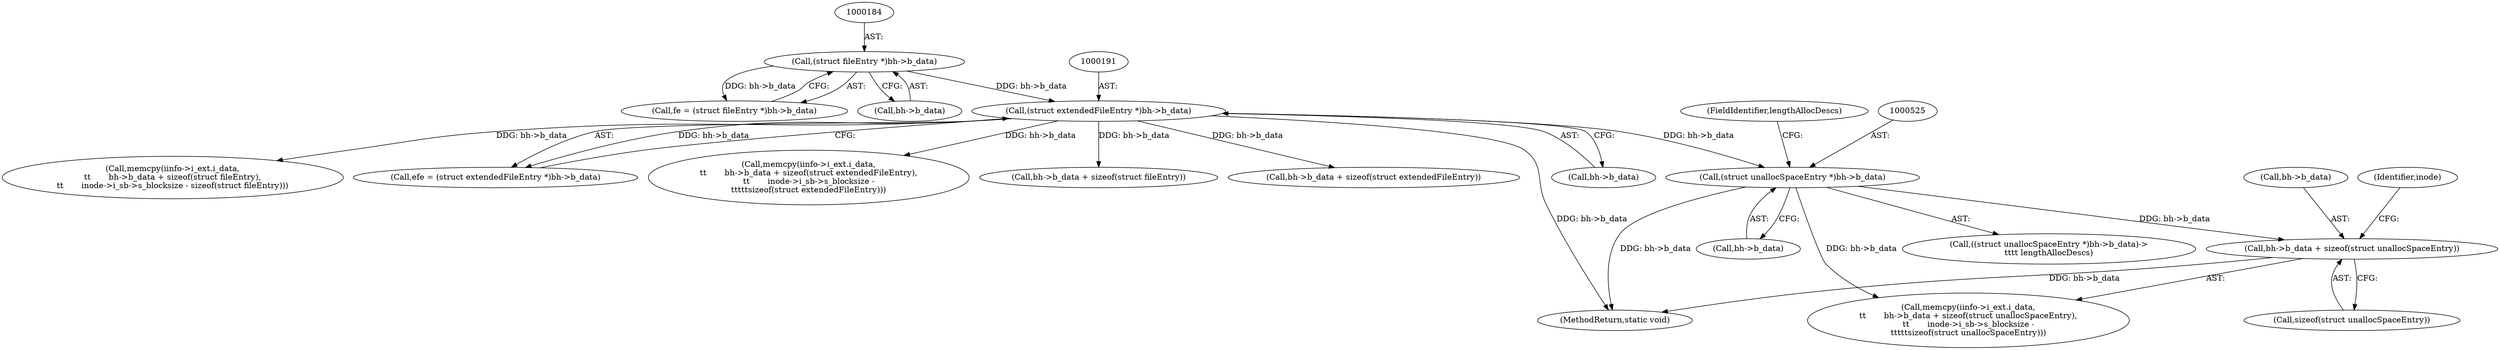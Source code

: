 digraph "0_linux_c03aa9f6e1f938618e6db2e23afef0574efeeb65@API" {
"1000551" [label="(Call,bh->b_data + sizeof(struct unallocSpaceEntry))"];
"1000524" [label="(Call,(struct unallocSpaceEntry *)bh->b_data)"];
"1000190" [label="(Call,(struct extendedFileEntry *)bh->b_data)"];
"1000183" [label="(Call,(struct fileEntry *)bh->b_data)"];
"1000421" [label="(Call,memcpy(iinfo->i_ext.i_data,\n\t\t       bh->b_data + sizeof(struct extendedFileEntry),\n\t\t       inode->i_sb->s_blocksize -\n\t\t\t\t\tsizeof(struct extendedFileEntry)))"];
"1000183" [label="(Call,(struct fileEntry *)bh->b_data)"];
"1000552" [label="(Call,bh->b_data)"];
"1000483" [label="(Call,bh->b_data + sizeof(struct fileEntry))"];
"1000526" [label="(Call,bh->b_data)"];
"1000524" [label="(Call,(struct unallocSpaceEntry *)bh->b_data)"];
"1000190" [label="(Call,(struct extendedFileEntry *)bh->b_data)"];
"1000523" [label="(Call,((struct unallocSpaceEntry *)bh->b_data)->\n\t\t\t\t lengthAllocDescs)"];
"1000555" [label="(Call,sizeof(struct unallocSpaceEntry))"];
"1000427" [label="(Call,bh->b_data + sizeof(struct extendedFileEntry))"];
"1001156" [label="(MethodReturn,static void)"];
"1000192" [label="(Call,bh->b_data)"];
"1000185" [label="(Call,bh->b_data)"];
"1000560" [label="(Identifier,inode)"];
"1000477" [label="(Call,memcpy(iinfo->i_ext.i_data,\n\t\t       bh->b_data + sizeof(struct fileEntry),\n\t\t       inode->i_sb->s_blocksize - sizeof(struct fileEntry)))"];
"1000551" [label="(Call,bh->b_data + sizeof(struct unallocSpaceEntry))"];
"1000529" [label="(FieldIdentifier,lengthAllocDescs)"];
"1000188" [label="(Call,efe = (struct extendedFileEntry *)bh->b_data)"];
"1000181" [label="(Call,fe = (struct fileEntry *)bh->b_data)"];
"1000545" [label="(Call,memcpy(iinfo->i_ext.i_data,\n\t\t       bh->b_data + sizeof(struct unallocSpaceEntry),\n\t\t       inode->i_sb->s_blocksize -\n\t\t\t\t\tsizeof(struct unallocSpaceEntry)))"];
"1000551" -> "1000545"  [label="AST: "];
"1000551" -> "1000555"  [label="CFG: "];
"1000552" -> "1000551"  [label="AST: "];
"1000555" -> "1000551"  [label="AST: "];
"1000560" -> "1000551"  [label="CFG: "];
"1000551" -> "1001156"  [label="DDG: bh->b_data"];
"1000524" -> "1000551"  [label="DDG: bh->b_data"];
"1000524" -> "1000523"  [label="AST: "];
"1000524" -> "1000526"  [label="CFG: "];
"1000525" -> "1000524"  [label="AST: "];
"1000526" -> "1000524"  [label="AST: "];
"1000529" -> "1000524"  [label="CFG: "];
"1000524" -> "1001156"  [label="DDG: bh->b_data"];
"1000190" -> "1000524"  [label="DDG: bh->b_data"];
"1000524" -> "1000545"  [label="DDG: bh->b_data"];
"1000190" -> "1000188"  [label="AST: "];
"1000190" -> "1000192"  [label="CFG: "];
"1000191" -> "1000190"  [label="AST: "];
"1000192" -> "1000190"  [label="AST: "];
"1000188" -> "1000190"  [label="CFG: "];
"1000190" -> "1001156"  [label="DDG: bh->b_data"];
"1000190" -> "1000188"  [label="DDG: bh->b_data"];
"1000183" -> "1000190"  [label="DDG: bh->b_data"];
"1000190" -> "1000421"  [label="DDG: bh->b_data"];
"1000190" -> "1000427"  [label="DDG: bh->b_data"];
"1000190" -> "1000477"  [label="DDG: bh->b_data"];
"1000190" -> "1000483"  [label="DDG: bh->b_data"];
"1000183" -> "1000181"  [label="AST: "];
"1000183" -> "1000185"  [label="CFG: "];
"1000184" -> "1000183"  [label="AST: "];
"1000185" -> "1000183"  [label="AST: "];
"1000181" -> "1000183"  [label="CFG: "];
"1000183" -> "1000181"  [label="DDG: bh->b_data"];
}
